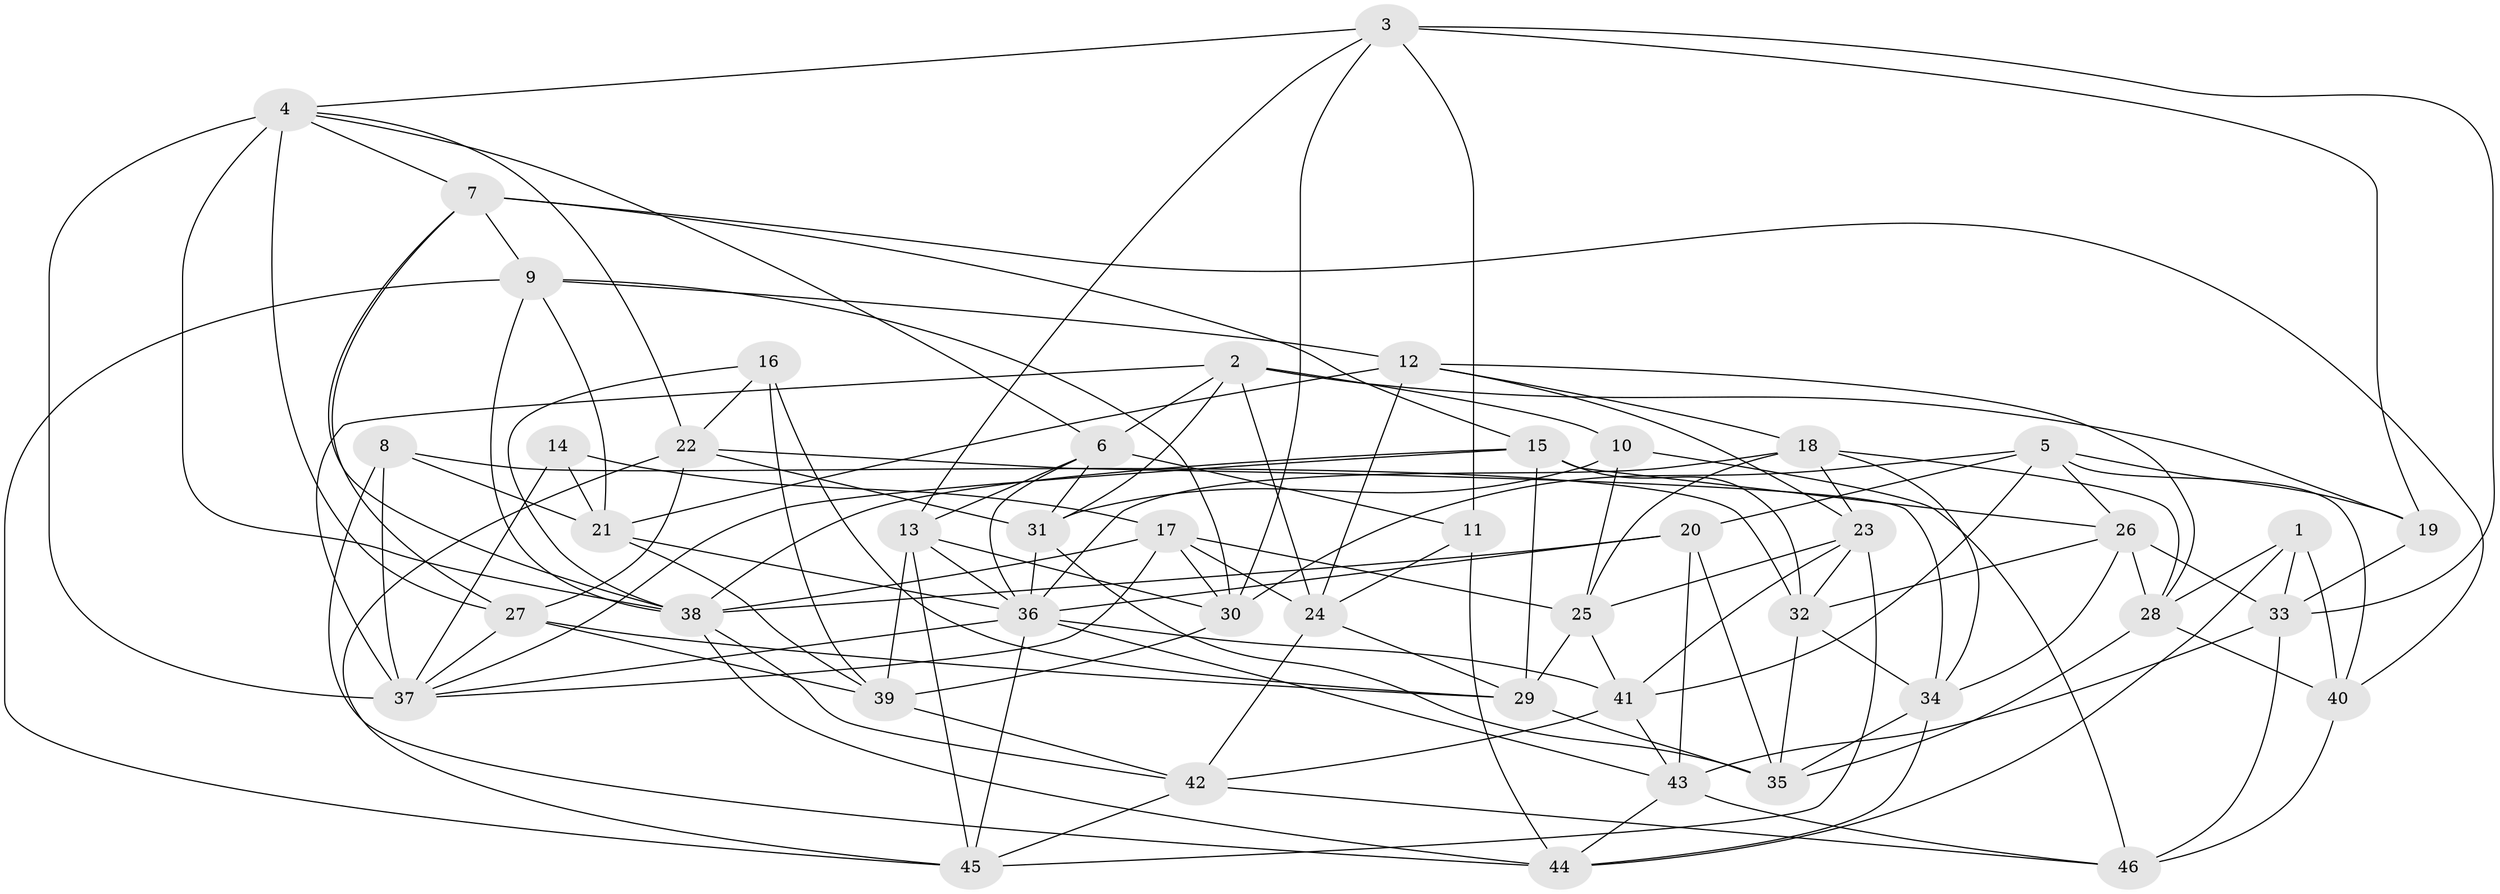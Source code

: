 // original degree distribution, {4: 1.0}
// Generated by graph-tools (version 1.1) at 2025/26/03/09/25 03:26:57]
// undirected, 46 vertices, 134 edges
graph export_dot {
graph [start="1"]
  node [color=gray90,style=filled];
  1;
  2;
  3;
  4;
  5;
  6;
  7;
  8;
  9;
  10;
  11;
  12;
  13;
  14;
  15;
  16;
  17;
  18;
  19;
  20;
  21;
  22;
  23;
  24;
  25;
  26;
  27;
  28;
  29;
  30;
  31;
  32;
  33;
  34;
  35;
  36;
  37;
  38;
  39;
  40;
  41;
  42;
  43;
  44;
  45;
  46;
  1 -- 28 [weight=1.0];
  1 -- 33 [weight=1.0];
  1 -- 40 [weight=1.0];
  1 -- 44 [weight=1.0];
  2 -- 6 [weight=1.0];
  2 -- 10 [weight=1.0];
  2 -- 19 [weight=1.0];
  2 -- 24 [weight=1.0];
  2 -- 31 [weight=1.0];
  2 -- 37 [weight=1.0];
  3 -- 4 [weight=1.0];
  3 -- 11 [weight=1.0];
  3 -- 13 [weight=1.0];
  3 -- 19 [weight=1.0];
  3 -- 30 [weight=1.0];
  3 -- 33 [weight=1.0];
  4 -- 6 [weight=1.0];
  4 -- 7 [weight=1.0];
  4 -- 22 [weight=1.0];
  4 -- 27 [weight=1.0];
  4 -- 37 [weight=2.0];
  4 -- 38 [weight=1.0];
  5 -- 19 [weight=1.0];
  5 -- 20 [weight=1.0];
  5 -- 26 [weight=1.0];
  5 -- 30 [weight=1.0];
  5 -- 40 [weight=1.0];
  5 -- 41 [weight=1.0];
  6 -- 11 [weight=1.0];
  6 -- 13 [weight=1.0];
  6 -- 31 [weight=1.0];
  6 -- 36 [weight=1.0];
  7 -- 9 [weight=1.0];
  7 -- 15 [weight=1.0];
  7 -- 27 [weight=1.0];
  7 -- 38 [weight=1.0];
  7 -- 40 [weight=1.0];
  8 -- 21 [weight=1.0];
  8 -- 32 [weight=1.0];
  8 -- 37 [weight=1.0];
  8 -- 44 [weight=1.0];
  9 -- 12 [weight=1.0];
  9 -- 21 [weight=1.0];
  9 -- 30 [weight=1.0];
  9 -- 38 [weight=1.0];
  9 -- 45 [weight=1.0];
  10 -- 25 [weight=1.0];
  10 -- 31 [weight=1.0];
  10 -- 46 [weight=1.0];
  11 -- 24 [weight=1.0];
  11 -- 44 [weight=1.0];
  12 -- 18 [weight=1.0];
  12 -- 21 [weight=1.0];
  12 -- 23 [weight=1.0];
  12 -- 24 [weight=1.0];
  12 -- 28 [weight=1.0];
  13 -- 30 [weight=1.0];
  13 -- 36 [weight=1.0];
  13 -- 39 [weight=1.0];
  13 -- 45 [weight=1.0];
  14 -- 17 [weight=1.0];
  14 -- 21 [weight=1.0];
  14 -- 37 [weight=2.0];
  15 -- 26 [weight=1.0];
  15 -- 29 [weight=1.0];
  15 -- 32 [weight=1.0];
  15 -- 37 [weight=1.0];
  15 -- 38 [weight=1.0];
  16 -- 22 [weight=1.0];
  16 -- 29 [weight=1.0];
  16 -- 38 [weight=1.0];
  16 -- 39 [weight=1.0];
  17 -- 24 [weight=1.0];
  17 -- 25 [weight=1.0];
  17 -- 30 [weight=1.0];
  17 -- 37 [weight=1.0];
  17 -- 38 [weight=1.0];
  18 -- 23 [weight=1.0];
  18 -- 25 [weight=1.0];
  18 -- 28 [weight=1.0];
  18 -- 34 [weight=1.0];
  18 -- 36 [weight=1.0];
  19 -- 33 [weight=1.0];
  20 -- 35 [weight=1.0];
  20 -- 36 [weight=1.0];
  20 -- 38 [weight=2.0];
  20 -- 43 [weight=1.0];
  21 -- 36 [weight=1.0];
  21 -- 39 [weight=1.0];
  22 -- 27 [weight=1.0];
  22 -- 31 [weight=1.0];
  22 -- 34 [weight=1.0];
  22 -- 45 [weight=1.0];
  23 -- 25 [weight=1.0];
  23 -- 32 [weight=1.0];
  23 -- 41 [weight=1.0];
  23 -- 45 [weight=1.0];
  24 -- 29 [weight=1.0];
  24 -- 42 [weight=1.0];
  25 -- 29 [weight=1.0];
  25 -- 41 [weight=1.0];
  26 -- 28 [weight=1.0];
  26 -- 32 [weight=1.0];
  26 -- 33 [weight=1.0];
  26 -- 34 [weight=1.0];
  27 -- 29 [weight=1.0];
  27 -- 37 [weight=1.0];
  27 -- 39 [weight=1.0];
  28 -- 35 [weight=1.0];
  28 -- 40 [weight=1.0];
  29 -- 35 [weight=1.0];
  30 -- 39 [weight=1.0];
  31 -- 35 [weight=1.0];
  31 -- 36 [weight=1.0];
  32 -- 34 [weight=1.0];
  32 -- 35 [weight=1.0];
  33 -- 43 [weight=1.0];
  33 -- 46 [weight=1.0];
  34 -- 35 [weight=1.0];
  34 -- 44 [weight=1.0];
  36 -- 37 [weight=1.0];
  36 -- 41 [weight=1.0];
  36 -- 43 [weight=1.0];
  36 -- 45 [weight=1.0];
  38 -- 42 [weight=1.0];
  38 -- 44 [weight=1.0];
  39 -- 42 [weight=1.0];
  40 -- 46 [weight=2.0];
  41 -- 42 [weight=1.0];
  41 -- 43 [weight=1.0];
  42 -- 45 [weight=1.0];
  42 -- 46 [weight=1.0];
  43 -- 44 [weight=1.0];
  43 -- 46 [weight=1.0];
}
